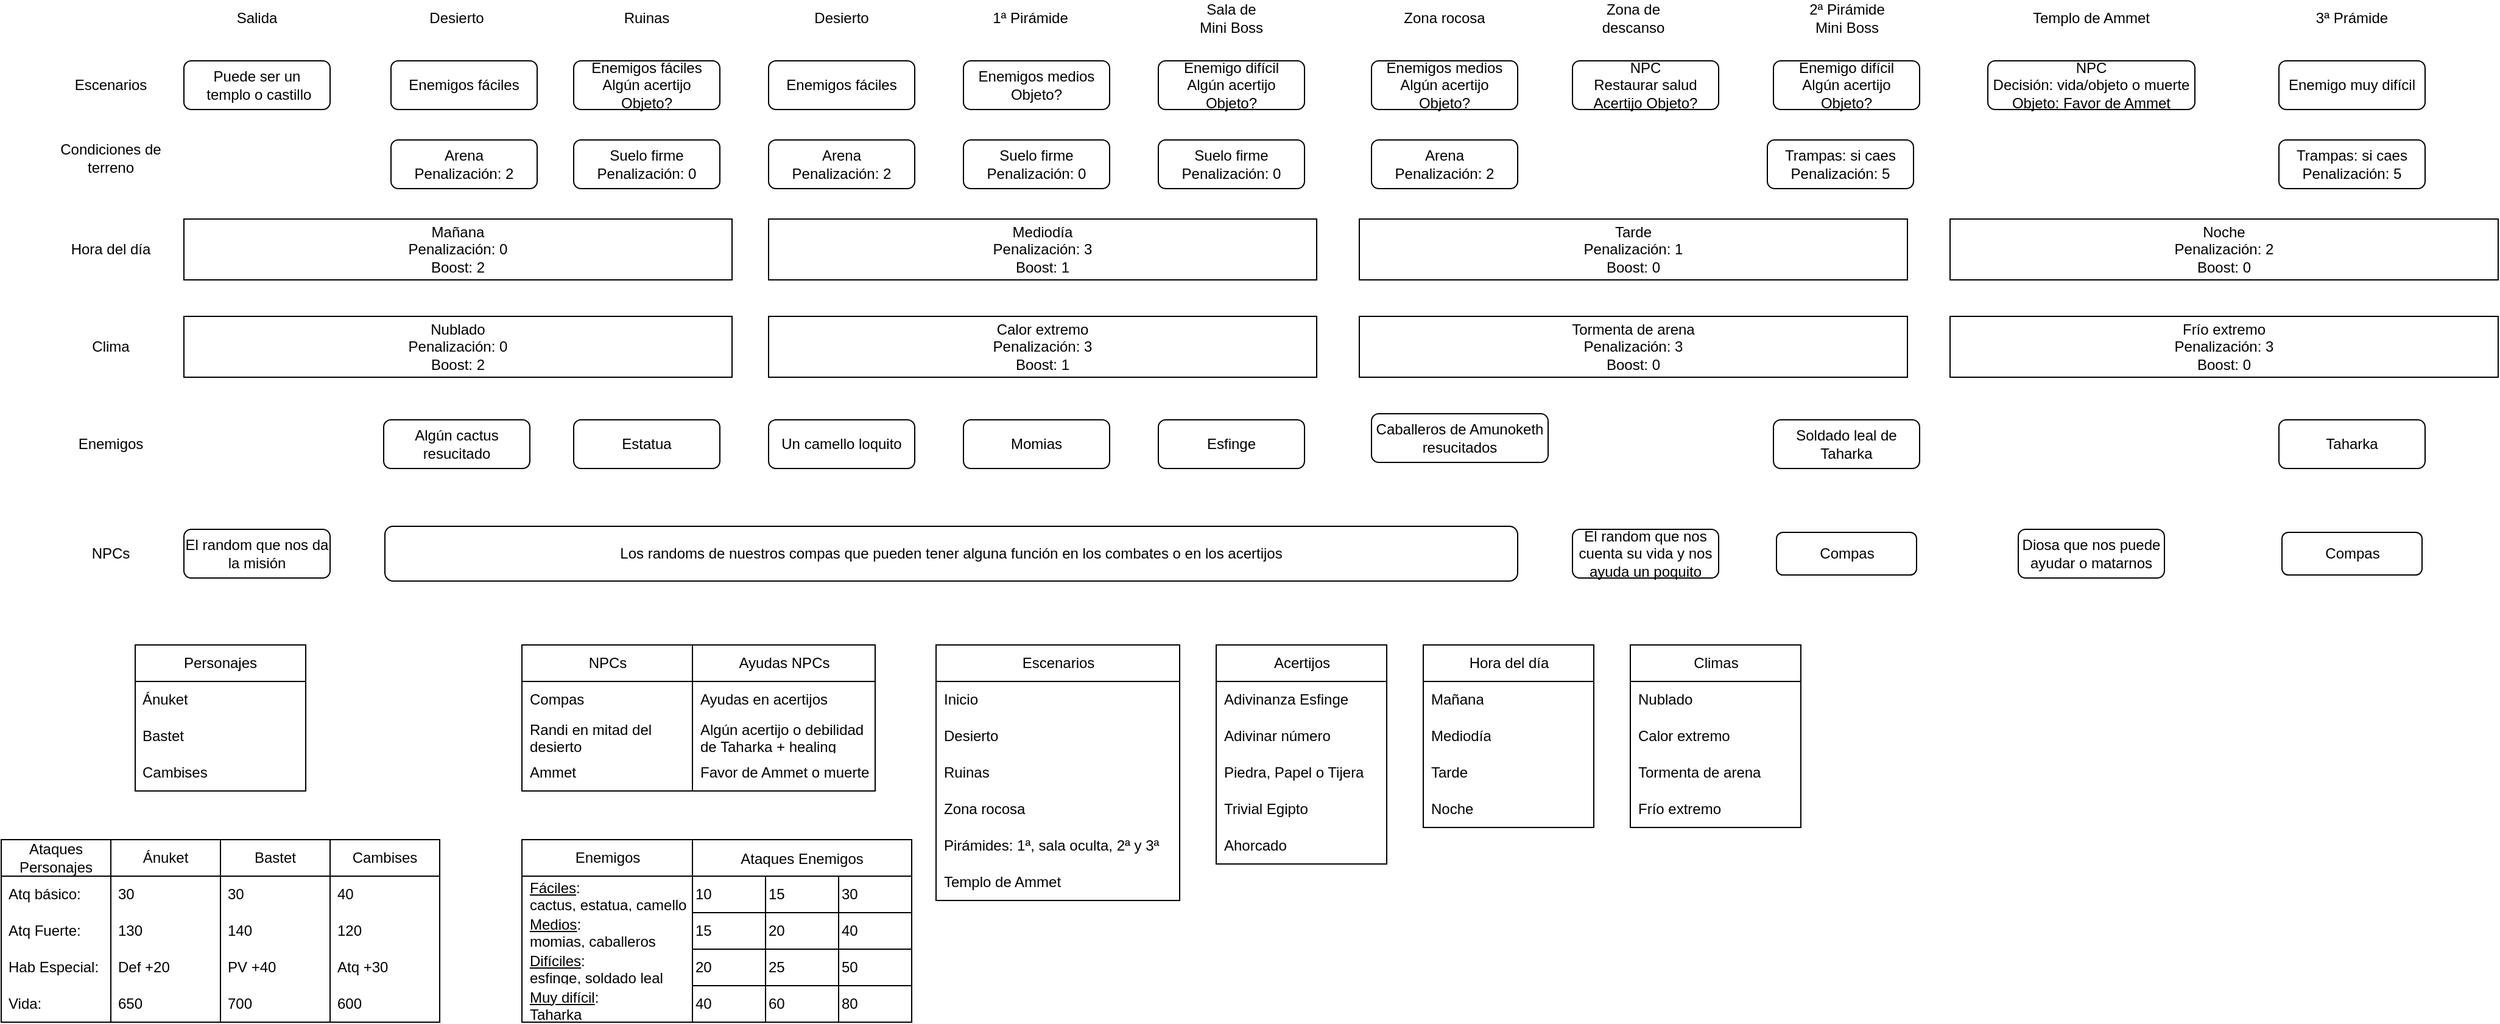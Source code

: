 <mxfile version="27.0.8">
  <diagram id="C5RBs43oDa-KdzZeNtuy" name="Page-1">
    <mxGraphModel dx="707" dy="343" grid="1" gridSize="10" guides="1" tooltips="1" connect="1" arrows="1" fold="1" page="1" pageScale="1" pageWidth="827" pageHeight="1169" math="0" shadow="0">
      <root>
        <mxCell id="WIyWlLk6GJQsqaUBKTNV-0" />
        <mxCell id="WIyWlLk6GJQsqaUBKTNV-1" parent="WIyWlLk6GJQsqaUBKTNV-0" />
        <mxCell id="WIyWlLk6GJQsqaUBKTNV-3" value="&lt;div&gt;Puede ser un&lt;/div&gt;&lt;div&gt;&amp;nbsp;templo o castillo&lt;/div&gt;" style="rounded=1;whiteSpace=wrap;html=1;fontSize=12;glass=0;strokeWidth=1;shadow=0;" parent="WIyWlLk6GJQsqaUBKTNV-1" vertex="1">
          <mxGeometry x="160" y="80" width="120" height="40" as="geometry" />
        </mxCell>
        <mxCell id="TJeCGiqaYu-9PnYZLEjY-0" value="Escenarios" style="text;html=1;align=center;verticalAlign=middle;whiteSpace=wrap;rounded=0;" parent="WIyWlLk6GJQsqaUBKTNV-1" vertex="1">
          <mxGeometry x="70" y="85" width="60" height="30" as="geometry" />
        </mxCell>
        <mxCell id="TJeCGiqaYu-9PnYZLEjY-1" value="Enemigos fáciles" style="rounded=1;whiteSpace=wrap;html=1;" parent="WIyWlLk6GJQsqaUBKTNV-1" vertex="1">
          <mxGeometry x="330" y="80" width="120" height="40" as="geometry" />
        </mxCell>
        <mxCell id="TJeCGiqaYu-9PnYZLEjY-2" value="Salida" style="text;html=1;align=center;verticalAlign=middle;whiteSpace=wrap;rounded=0;" parent="WIyWlLk6GJQsqaUBKTNV-1" vertex="1">
          <mxGeometry x="190" y="30" width="60" height="30" as="geometry" />
        </mxCell>
        <mxCell id="TJeCGiqaYu-9PnYZLEjY-3" value="Desierto" style="text;html=1;align=center;verticalAlign=middle;whiteSpace=wrap;rounded=0;" parent="WIyWlLk6GJQsqaUBKTNV-1" vertex="1">
          <mxGeometry x="354" y="30" width="60" height="30" as="geometry" />
        </mxCell>
        <mxCell id="TJeCGiqaYu-9PnYZLEjY-4" value="Ruinas" style="text;html=1;align=center;verticalAlign=middle;whiteSpace=wrap;rounded=0;" parent="WIyWlLk6GJQsqaUBKTNV-1" vertex="1">
          <mxGeometry x="510" y="30" width="60" height="30" as="geometry" />
        </mxCell>
        <mxCell id="TJeCGiqaYu-9PnYZLEjY-5" value="Enemigos fáciles&lt;div&gt;Algún acertijo&lt;/div&gt;&lt;div&gt;Objeto?&lt;/div&gt;" style="rounded=1;whiteSpace=wrap;html=1;" parent="WIyWlLk6GJQsqaUBKTNV-1" vertex="1">
          <mxGeometry x="480" y="80" width="120" height="40" as="geometry" />
        </mxCell>
        <mxCell id="TJeCGiqaYu-9PnYZLEjY-7" value="Enemigos fáciles" style="rounded=1;whiteSpace=wrap;html=1;" parent="WIyWlLk6GJQsqaUBKTNV-1" vertex="1">
          <mxGeometry x="640" y="80" width="120" height="40" as="geometry" />
        </mxCell>
        <mxCell id="TJeCGiqaYu-9PnYZLEjY-8" value="Desierto" style="text;html=1;align=center;verticalAlign=middle;whiteSpace=wrap;rounded=0;" parent="WIyWlLk6GJQsqaUBKTNV-1" vertex="1">
          <mxGeometry x="670" y="30" width="60" height="30" as="geometry" />
        </mxCell>
        <mxCell id="TJeCGiqaYu-9PnYZLEjY-9" value="Enemigos medios&lt;div&gt;&lt;span style=&quot;background-color: transparent; color: light-dark(rgb(0, 0, 0), rgb(255, 255, 255));&quot;&gt;Objeto?&lt;/span&gt;&lt;/div&gt;" style="rounded=1;whiteSpace=wrap;html=1;" parent="WIyWlLk6GJQsqaUBKTNV-1" vertex="1">
          <mxGeometry x="800" y="80" width="120" height="40" as="geometry" />
        </mxCell>
        <mxCell id="TJeCGiqaYu-9PnYZLEjY-10" value="Hora del día" style="text;html=1;align=center;verticalAlign=middle;whiteSpace=wrap;rounded=0;" parent="WIyWlLk6GJQsqaUBKTNV-1" vertex="1">
          <mxGeometry x="65" y="220" width="70" height="30" as="geometry" />
        </mxCell>
        <mxCell id="TJeCGiqaYu-9PnYZLEjY-11" value="Mañana&lt;div&gt;Penalización: 0&lt;/div&gt;&lt;div&gt;Boost: 2&lt;/div&gt;" style="rounded=0;whiteSpace=wrap;html=1;" parent="WIyWlLk6GJQsqaUBKTNV-1" vertex="1">
          <mxGeometry x="160" y="210" width="450" height="50" as="geometry" />
        </mxCell>
        <mxCell id="TJeCGiqaYu-9PnYZLEjY-12" value="Mediodía&lt;div&gt;Penalización: 3&lt;/div&gt;&lt;div&gt;Boost: 1&lt;/div&gt;" style="rounded=0;whiteSpace=wrap;html=1;" parent="WIyWlLk6GJQsqaUBKTNV-1" vertex="1">
          <mxGeometry x="640" y="210" width="450" height="50" as="geometry" />
        </mxCell>
        <mxCell id="TJeCGiqaYu-9PnYZLEjY-13" value="&lt;div&gt;Noche&lt;/div&gt;&lt;div&gt;Penalización: 2&lt;/div&gt;&lt;div&gt;&lt;span style=&quot;background-color: transparent; color: light-dark(rgb(0, 0, 0), rgb(255, 255, 255));&quot;&gt;Boost: 0&lt;/span&gt;&lt;/div&gt;" style="rounded=0;whiteSpace=wrap;html=1;" parent="WIyWlLk6GJQsqaUBKTNV-1" vertex="1">
          <mxGeometry x="1610" y="210" width="450" height="50" as="geometry" />
        </mxCell>
        <mxCell id="TJeCGiqaYu-9PnYZLEjY-14" value="Clima" style="text;html=1;align=center;verticalAlign=middle;whiteSpace=wrap;rounded=0;" parent="WIyWlLk6GJQsqaUBKTNV-1" vertex="1">
          <mxGeometry x="65" y="300" width="70" height="30" as="geometry" />
        </mxCell>
        <mxCell id="TJeCGiqaYu-9PnYZLEjY-15" value="Nublado&lt;div&gt;Penalización: 0&lt;/div&gt;&lt;div&gt;Boost: 2&lt;/div&gt;" style="rounded=0;whiteSpace=wrap;html=1;" parent="WIyWlLk6GJQsqaUBKTNV-1" vertex="1">
          <mxGeometry x="160" y="290" width="450" height="50" as="geometry" />
        </mxCell>
        <mxCell id="TJeCGiqaYu-9PnYZLEjY-16" value="&lt;div&gt;Calor extremo&lt;/div&gt;&lt;div&gt;Penalización: 3&lt;/div&gt;&lt;div&gt;Boost: 1&lt;/div&gt;" style="rounded=0;whiteSpace=wrap;html=1;" parent="WIyWlLk6GJQsqaUBKTNV-1" vertex="1">
          <mxGeometry x="640" y="290" width="450" height="50" as="geometry" />
        </mxCell>
        <mxCell id="TJeCGiqaYu-9PnYZLEjY-17" value="Tormenta de arena&lt;br&gt;&lt;div&gt;Penalización: 3&lt;/div&gt;&lt;div&gt;Boost: 0&lt;/div&gt;" style="rounded=0;whiteSpace=wrap;html=1;" parent="WIyWlLk6GJQsqaUBKTNV-1" vertex="1">
          <mxGeometry x="1125" y="290" width="450" height="50" as="geometry" />
        </mxCell>
        <mxCell id="TJeCGiqaYu-9PnYZLEjY-18" value="Condiciones de terreno" style="text;html=1;align=center;verticalAlign=middle;whiteSpace=wrap;rounded=0;" parent="WIyWlLk6GJQsqaUBKTNV-1" vertex="1">
          <mxGeometry x="45" y="145" width="110" height="30" as="geometry" />
        </mxCell>
        <mxCell id="TJeCGiqaYu-9PnYZLEjY-20" value="Arena&lt;div&gt;Penalización: 2&lt;/div&gt;" style="rounded=1;whiteSpace=wrap;html=1;" parent="WIyWlLk6GJQsqaUBKTNV-1" vertex="1">
          <mxGeometry x="330" y="145" width="120" height="40" as="geometry" />
        </mxCell>
        <mxCell id="TJeCGiqaYu-9PnYZLEjY-23" value="Arena&lt;div&gt;Penalización: 2&lt;/div&gt;" style="rounded=1;whiteSpace=wrap;html=1;" parent="WIyWlLk6GJQsqaUBKTNV-1" vertex="1">
          <mxGeometry x="640" y="145" width="120" height="40" as="geometry" />
        </mxCell>
        <mxCell id="TJeCGiqaYu-9PnYZLEjY-24" value="1ª Pirámide" style="text;html=1;align=center;verticalAlign=middle;whiteSpace=wrap;rounded=0;" parent="WIyWlLk6GJQsqaUBKTNV-1" vertex="1">
          <mxGeometry x="820" y="30" width="70" height="30" as="geometry" />
        </mxCell>
        <mxCell id="TJeCGiqaYu-9PnYZLEjY-25" value="Suelo firme&lt;div&gt;Penalización: 0&lt;/div&gt;" style="rounded=1;whiteSpace=wrap;html=1;" parent="WIyWlLk6GJQsqaUBKTNV-1" vertex="1">
          <mxGeometry x="800" y="145" width="120" height="40" as="geometry" />
        </mxCell>
        <mxCell id="TJeCGiqaYu-9PnYZLEjY-27" value="Enemigo difícil&lt;div&gt;Algún acertijo&lt;/div&gt;&lt;div&gt;Objeto?&lt;/div&gt;" style="rounded=1;whiteSpace=wrap;html=1;" parent="WIyWlLk6GJQsqaUBKTNV-1" vertex="1">
          <mxGeometry x="960" y="80" width="120" height="40" as="geometry" />
        </mxCell>
        <mxCell id="TJeCGiqaYu-9PnYZLEjY-28" value="Enemigos medios&lt;div&gt;Algún acertijo&lt;/div&gt;&lt;div&gt;Objeto?&lt;/div&gt;" style="rounded=1;whiteSpace=wrap;html=1;" parent="WIyWlLk6GJQsqaUBKTNV-1" vertex="1">
          <mxGeometry x="1135" y="80" width="120" height="40" as="geometry" />
        </mxCell>
        <mxCell id="TJeCGiqaYu-9PnYZLEjY-29" value="&lt;div&gt;NPC&lt;/div&gt;&lt;div&gt;Restaurar salud&lt;/div&gt;&lt;div&gt;Acertijo&amp;nbsp;&lt;span style=&quot;background-color: transparent; color: light-dark(rgb(0, 0, 0), rgb(255, 255, 255));&quot;&gt;Objeto?&lt;/span&gt;&lt;/div&gt;" style="rounded=1;whiteSpace=wrap;html=1;" parent="WIyWlLk6GJQsqaUBKTNV-1" vertex="1">
          <mxGeometry x="1300" y="80" width="120" height="40" as="geometry" />
        </mxCell>
        <mxCell id="TJeCGiqaYu-9PnYZLEjY-30" value="Enemigo difícil&lt;div&gt;Algún acertijo&lt;/div&gt;&lt;div&gt;Objeto?&lt;/div&gt;" style="rounded=1;whiteSpace=wrap;html=1;" parent="WIyWlLk6GJQsqaUBKTNV-1" vertex="1">
          <mxGeometry x="1465" y="80" width="120" height="40" as="geometry" />
        </mxCell>
        <mxCell id="TJeCGiqaYu-9PnYZLEjY-31" value="Zona rocosa" style="text;html=1;align=center;verticalAlign=middle;whiteSpace=wrap;rounded=0;" parent="WIyWlLk6GJQsqaUBKTNV-1" vertex="1">
          <mxGeometry x="1155" y="30" width="80" height="30" as="geometry" />
        </mxCell>
        <mxCell id="TJeCGiqaYu-9PnYZLEjY-33" value="Suelo firme&lt;div&gt;Penalización: 0&lt;/div&gt;" style="rounded=1;whiteSpace=wrap;html=1;" parent="WIyWlLk6GJQsqaUBKTNV-1" vertex="1">
          <mxGeometry x="960" y="145" width="120" height="40" as="geometry" />
        </mxCell>
        <mxCell id="TJeCGiqaYu-9PnYZLEjY-34" value="Sala de Mini Boss" style="text;html=1;align=center;verticalAlign=middle;whiteSpace=wrap;rounded=0;" parent="WIyWlLk6GJQsqaUBKTNV-1" vertex="1">
          <mxGeometry x="990" y="30" width="60" height="30" as="geometry" />
        </mxCell>
        <mxCell id="TJeCGiqaYu-9PnYZLEjY-36" value="Zona de descanso" style="text;html=1;align=center;verticalAlign=middle;whiteSpace=wrap;rounded=0;" parent="WIyWlLk6GJQsqaUBKTNV-1" vertex="1">
          <mxGeometry x="1320" y="30" width="60" height="30" as="geometry" />
        </mxCell>
        <mxCell id="TJeCGiqaYu-9PnYZLEjY-37" value="2ª Pirámide&lt;div&gt;Mini Boss&lt;/div&gt;" style="text;html=1;align=center;verticalAlign=middle;whiteSpace=wrap;rounded=0;" parent="WIyWlLk6GJQsqaUBKTNV-1" vertex="1">
          <mxGeometry x="1487.5" y="30" width="75" height="30" as="geometry" />
        </mxCell>
        <mxCell id="TJeCGiqaYu-9PnYZLEjY-38" value="Trampas: si caes&lt;br&gt;&lt;div&gt;Penalización: 5&lt;/div&gt;" style="rounded=1;whiteSpace=wrap;html=1;" parent="WIyWlLk6GJQsqaUBKTNV-1" vertex="1">
          <mxGeometry x="1460" y="145" width="120" height="40" as="geometry" />
        </mxCell>
        <mxCell id="TJeCGiqaYu-9PnYZLEjY-40" value="NPC&lt;div&gt;Decisión: vida/objeto o muerte&lt;br&gt;&lt;div&gt;Objeto: Favor de Ammet&lt;/div&gt;&lt;/div&gt;" style="rounded=1;whiteSpace=wrap;html=1;" parent="WIyWlLk6GJQsqaUBKTNV-1" vertex="1">
          <mxGeometry x="1641" y="80" width="170" height="40" as="geometry" />
        </mxCell>
        <mxCell id="TJeCGiqaYu-9PnYZLEjY-41" value="Templo de Ammet" style="text;html=1;align=center;verticalAlign=middle;whiteSpace=wrap;rounded=0;" parent="WIyWlLk6GJQsqaUBKTNV-1" vertex="1">
          <mxGeometry x="1671" y="30" width="110" height="30" as="geometry" />
        </mxCell>
        <mxCell id="TJeCGiqaYu-9PnYZLEjY-44" value="Enemigo muy difícil" style="rounded=1;whiteSpace=wrap;html=1;" parent="WIyWlLk6GJQsqaUBKTNV-1" vertex="1">
          <mxGeometry x="1880" y="80" width="120" height="40" as="geometry" />
        </mxCell>
        <mxCell id="TJeCGiqaYu-9PnYZLEjY-45" value="3ª Prámide" style="text;html=1;align=center;verticalAlign=middle;whiteSpace=wrap;rounded=0;" parent="WIyWlLk6GJQsqaUBKTNV-1" vertex="1">
          <mxGeometry x="1895" y="30" width="90" height="30" as="geometry" />
        </mxCell>
        <mxCell id="TJeCGiqaYu-9PnYZLEjY-46" value="Trampas: si caes&lt;br&gt;&lt;div&gt;Penalización: 5&lt;/div&gt;" style="rounded=1;whiteSpace=wrap;html=1;" parent="WIyWlLk6GJQsqaUBKTNV-1" vertex="1">
          <mxGeometry x="1880" y="145" width="120" height="40" as="geometry" />
        </mxCell>
        <mxCell id="TJeCGiqaYu-9PnYZLEjY-47" value="&lt;div&gt;Tarde&lt;/div&gt;&lt;div&gt;Penalización: 1&lt;/div&gt;&lt;div&gt;&lt;span style=&quot;background-color: transparent; color: light-dark(rgb(0, 0, 0), rgb(255, 255, 255));&quot;&gt;Boost: 0&lt;/span&gt;&lt;/div&gt;" style="rounded=0;whiteSpace=wrap;html=1;" parent="WIyWlLk6GJQsqaUBKTNV-1" vertex="1">
          <mxGeometry x="1125" y="210" width="450" height="50" as="geometry" />
        </mxCell>
        <mxCell id="TJeCGiqaYu-9PnYZLEjY-48" value="&lt;div&gt;Frío extremo&lt;/div&gt;&lt;div&gt;Penalización: 3&lt;/div&gt;&lt;div&gt;Boost: 0&lt;/div&gt;" style="rounded=0;whiteSpace=wrap;html=1;" parent="WIyWlLk6GJQsqaUBKTNV-1" vertex="1">
          <mxGeometry x="1610" y="290" width="450" height="50" as="geometry" />
        </mxCell>
        <mxCell id="TJeCGiqaYu-9PnYZLEjY-50" value="Enemigos" style="text;html=1;align=center;verticalAlign=middle;whiteSpace=wrap;rounded=0;" parent="WIyWlLk6GJQsqaUBKTNV-1" vertex="1">
          <mxGeometry x="70" y="380" width="60" height="30" as="geometry" />
        </mxCell>
        <mxCell id="TJeCGiqaYu-9PnYZLEjY-56" value="Algún cactus resucitado" style="rounded=1;whiteSpace=wrap;html=1;" parent="WIyWlLk6GJQsqaUBKTNV-1" vertex="1">
          <mxGeometry x="324" y="375" width="120" height="40" as="geometry" />
        </mxCell>
        <mxCell id="TJeCGiqaYu-9PnYZLEjY-57" value="Estatua" style="rounded=1;whiteSpace=wrap;html=1;" parent="WIyWlLk6GJQsqaUBKTNV-1" vertex="1">
          <mxGeometry x="480" y="375" width="120" height="40" as="geometry" />
        </mxCell>
        <mxCell id="TJeCGiqaYu-9PnYZLEjY-58" value="Un camello loquito" style="rounded=1;whiteSpace=wrap;html=1;" parent="WIyWlLk6GJQsqaUBKTNV-1" vertex="1">
          <mxGeometry x="640" y="375" width="120" height="40" as="geometry" />
        </mxCell>
        <mxCell id="TJeCGiqaYu-9PnYZLEjY-59" value="Momias" style="rounded=1;whiteSpace=wrap;html=1;" parent="WIyWlLk6GJQsqaUBKTNV-1" vertex="1">
          <mxGeometry x="800" y="375" width="120" height="40" as="geometry" />
        </mxCell>
        <mxCell id="TJeCGiqaYu-9PnYZLEjY-60" value="Esfinge" style="rounded=1;whiteSpace=wrap;html=1;" parent="WIyWlLk6GJQsqaUBKTNV-1" vertex="1">
          <mxGeometry x="960" y="375" width="120" height="40" as="geometry" />
        </mxCell>
        <mxCell id="TJeCGiqaYu-9PnYZLEjY-61" value="Caballeros de Amunoketh resucitados" style="rounded=1;whiteSpace=wrap;html=1;" parent="WIyWlLk6GJQsqaUBKTNV-1" vertex="1">
          <mxGeometry x="1135" y="370" width="145" height="40" as="geometry" />
        </mxCell>
        <mxCell id="TJeCGiqaYu-9PnYZLEjY-63" value="Soldado leal de Taharka" style="rounded=1;whiteSpace=wrap;html=1;" parent="WIyWlLk6GJQsqaUBKTNV-1" vertex="1">
          <mxGeometry x="1465" y="375" width="120" height="40" as="geometry" />
        </mxCell>
        <mxCell id="TJeCGiqaYu-9PnYZLEjY-64" value="Taharka" style="rounded=1;whiteSpace=wrap;html=1;" parent="WIyWlLk6GJQsqaUBKTNV-1" vertex="1">
          <mxGeometry x="1880" y="375" width="120" height="40" as="geometry" />
        </mxCell>
        <mxCell id="TJeCGiqaYu-9PnYZLEjY-65" value="NPCs" style="text;html=1;align=center;verticalAlign=middle;whiteSpace=wrap;rounded=0;" parent="WIyWlLk6GJQsqaUBKTNV-1" vertex="1">
          <mxGeometry x="70" y="470" width="60" height="30" as="geometry" />
        </mxCell>
        <mxCell id="TJeCGiqaYu-9PnYZLEjY-66" value="El random que nos da la misión" style="rounded=1;whiteSpace=wrap;html=1;" parent="WIyWlLk6GJQsqaUBKTNV-1" vertex="1">
          <mxGeometry x="160" y="465" width="120" height="40" as="geometry" />
        </mxCell>
        <mxCell id="TJeCGiqaYu-9PnYZLEjY-67" value="El random que nos cuenta su vida y nos ayuda un poquito" style="rounded=1;whiteSpace=wrap;html=1;" parent="WIyWlLk6GJQsqaUBKTNV-1" vertex="1">
          <mxGeometry x="1300" y="465" width="120" height="40" as="geometry" />
        </mxCell>
        <mxCell id="TJeCGiqaYu-9PnYZLEjY-69" value="Diosa que nos puede ayudar o matarnos" style="rounded=1;whiteSpace=wrap;html=1;" parent="WIyWlLk6GJQsqaUBKTNV-1" vertex="1">
          <mxGeometry x="1666" y="465" width="120" height="40" as="geometry" />
        </mxCell>
        <mxCell id="TJeCGiqaYu-9PnYZLEjY-70" value="Los randoms de nuestros compas que pueden tener alguna función en los combates o en los acertijos" style="rounded=1;whiteSpace=wrap;html=1;" parent="WIyWlLk6GJQsqaUBKTNV-1" vertex="1">
          <mxGeometry x="325" y="462.5" width="930" height="45" as="geometry" />
        </mxCell>
        <mxCell id="TJeCGiqaYu-9PnYZLEjY-71" value="Compas" style="rounded=1;whiteSpace=wrap;html=1;" parent="WIyWlLk6GJQsqaUBKTNV-1" vertex="1">
          <mxGeometry x="1467.5" y="467.5" width="115" height="35" as="geometry" />
        </mxCell>
        <mxCell id="TJeCGiqaYu-9PnYZLEjY-72" value="Compas" style="rounded=1;whiteSpace=wrap;html=1;" parent="WIyWlLk6GJQsqaUBKTNV-1" vertex="1">
          <mxGeometry x="1882.5" y="467.5" width="115" height="35" as="geometry" />
        </mxCell>
        <mxCell id="TJeCGiqaYu-9PnYZLEjY-73" value="Personajes" style="swimlane;fontStyle=0;childLayout=stackLayout;horizontal=1;startSize=30;horizontalStack=0;resizeParent=1;resizeParentMax=0;resizeLast=0;collapsible=1;marginBottom=0;whiteSpace=wrap;html=1;" parent="WIyWlLk6GJQsqaUBKTNV-1" vertex="1">
          <mxGeometry x="120" y="560" width="140" height="120" as="geometry" />
        </mxCell>
        <mxCell id="TJeCGiqaYu-9PnYZLEjY-74" value="Ánuket" style="text;strokeColor=none;fillColor=none;align=left;verticalAlign=middle;spacingLeft=4;spacingRight=4;overflow=hidden;points=[[0,0.5],[1,0.5]];portConstraint=eastwest;rotatable=0;whiteSpace=wrap;html=1;" parent="TJeCGiqaYu-9PnYZLEjY-73" vertex="1">
          <mxGeometry y="30" width="140" height="30" as="geometry" />
        </mxCell>
        <mxCell id="TJeCGiqaYu-9PnYZLEjY-75" value="Bastet" style="text;strokeColor=none;fillColor=none;align=left;verticalAlign=middle;spacingLeft=4;spacingRight=4;overflow=hidden;points=[[0,0.5],[1,0.5]];portConstraint=eastwest;rotatable=0;whiteSpace=wrap;html=1;" parent="TJeCGiqaYu-9PnYZLEjY-73" vertex="1">
          <mxGeometry y="60" width="140" height="30" as="geometry" />
        </mxCell>
        <mxCell id="TJeCGiqaYu-9PnYZLEjY-76" value="Cambises" style="text;strokeColor=none;fillColor=none;align=left;verticalAlign=middle;spacingLeft=4;spacingRight=4;overflow=hidden;points=[[0,0.5],[1,0.5]];portConstraint=eastwest;rotatable=0;whiteSpace=wrap;html=1;" parent="TJeCGiqaYu-9PnYZLEjY-73" vertex="1">
          <mxGeometry y="90" width="140" height="30" as="geometry" />
        </mxCell>
        <mxCell id="TJeCGiqaYu-9PnYZLEjY-81" value="Escenarios" style="swimlane;fontStyle=0;childLayout=stackLayout;horizontal=1;startSize=30;horizontalStack=0;resizeParent=1;resizeParentMax=0;resizeLast=0;collapsible=1;marginBottom=0;whiteSpace=wrap;html=1;" parent="WIyWlLk6GJQsqaUBKTNV-1" vertex="1">
          <mxGeometry x="777.5" y="560" width="200" height="210" as="geometry" />
        </mxCell>
        <mxCell id="TJeCGiqaYu-9PnYZLEjY-82" value="Inicio" style="text;strokeColor=none;fillColor=none;align=left;verticalAlign=middle;spacingLeft=4;spacingRight=4;overflow=hidden;points=[[0,0.5],[1,0.5]];portConstraint=eastwest;rotatable=0;whiteSpace=wrap;html=1;" parent="TJeCGiqaYu-9PnYZLEjY-81" vertex="1">
          <mxGeometry y="30" width="200" height="30" as="geometry" />
        </mxCell>
        <mxCell id="TJeCGiqaYu-9PnYZLEjY-83" value="Desierto" style="text;strokeColor=none;fillColor=none;align=left;verticalAlign=middle;spacingLeft=4;spacingRight=4;overflow=hidden;points=[[0,0.5],[1,0.5]];portConstraint=eastwest;rotatable=0;whiteSpace=wrap;html=1;" parent="TJeCGiqaYu-9PnYZLEjY-81" vertex="1">
          <mxGeometry y="60" width="200" height="30" as="geometry" />
        </mxCell>
        <mxCell id="TJeCGiqaYu-9PnYZLEjY-84" value="Ruinas" style="text;strokeColor=none;fillColor=none;align=left;verticalAlign=middle;spacingLeft=4;spacingRight=4;overflow=hidden;points=[[0,0.5],[1,0.5]];portConstraint=eastwest;rotatable=0;whiteSpace=wrap;html=1;" parent="TJeCGiqaYu-9PnYZLEjY-81" vertex="1">
          <mxGeometry y="90" width="200" height="30" as="geometry" />
        </mxCell>
        <mxCell id="TJeCGiqaYu-9PnYZLEjY-115" value="Zona rocosa" style="text;strokeColor=none;fillColor=none;align=left;verticalAlign=middle;spacingLeft=4;spacingRight=4;overflow=hidden;points=[[0,0.5],[1,0.5]];portConstraint=eastwest;rotatable=0;whiteSpace=wrap;html=1;" parent="TJeCGiqaYu-9PnYZLEjY-81" vertex="1">
          <mxGeometry y="120" width="200" height="30" as="geometry" />
        </mxCell>
        <mxCell id="TJeCGiqaYu-9PnYZLEjY-116" value="Pirámides: 1ª, sala oculta, 2ª y 3ª" style="text;strokeColor=none;fillColor=none;align=left;verticalAlign=middle;spacingLeft=4;spacingRight=4;overflow=hidden;points=[[0,0.5],[1,0.5]];portConstraint=eastwest;rotatable=0;whiteSpace=wrap;html=1;" parent="TJeCGiqaYu-9PnYZLEjY-81" vertex="1">
          <mxGeometry y="150" width="200" height="30" as="geometry" />
        </mxCell>
        <mxCell id="TJeCGiqaYu-9PnYZLEjY-117" value="Templo de Ammet" style="text;strokeColor=none;fillColor=none;align=left;verticalAlign=middle;spacingLeft=4;spacingRight=4;overflow=hidden;points=[[0,0.5],[1,0.5]];portConstraint=eastwest;rotatable=0;whiteSpace=wrap;html=1;" parent="TJeCGiqaYu-9PnYZLEjY-81" vertex="1">
          <mxGeometry y="180" width="200" height="30" as="geometry" />
        </mxCell>
        <mxCell id="TJeCGiqaYu-9PnYZLEjY-85" value="Acertijos" style="swimlane;fontStyle=0;childLayout=stackLayout;horizontal=1;startSize=30;horizontalStack=0;resizeParent=1;resizeParentMax=0;resizeLast=0;collapsible=1;marginBottom=0;whiteSpace=wrap;html=1;" parent="WIyWlLk6GJQsqaUBKTNV-1" vertex="1">
          <mxGeometry x="1007.5" y="560" width="140" height="180" as="geometry" />
        </mxCell>
        <mxCell id="TJeCGiqaYu-9PnYZLEjY-86" value="Adivinanza Esfinge" style="text;strokeColor=none;fillColor=none;align=left;verticalAlign=middle;spacingLeft=4;spacingRight=4;overflow=hidden;points=[[0,0.5],[1,0.5]];portConstraint=eastwest;rotatable=0;whiteSpace=wrap;html=1;" parent="TJeCGiqaYu-9PnYZLEjY-85" vertex="1">
          <mxGeometry y="30" width="140" height="30" as="geometry" />
        </mxCell>
        <mxCell id="TJeCGiqaYu-9PnYZLEjY-87" value="Adivinar número" style="text;strokeColor=none;fillColor=none;align=left;verticalAlign=middle;spacingLeft=4;spacingRight=4;overflow=hidden;points=[[0,0.5],[1,0.5]];portConstraint=eastwest;rotatable=0;whiteSpace=wrap;html=1;" parent="TJeCGiqaYu-9PnYZLEjY-85" vertex="1">
          <mxGeometry y="60" width="140" height="30" as="geometry" />
        </mxCell>
        <mxCell id="TJeCGiqaYu-9PnYZLEjY-88" value="Piedra, Papel o Tijera" style="text;strokeColor=none;fillColor=none;align=left;verticalAlign=middle;spacingLeft=4;spacingRight=4;overflow=hidden;points=[[0,0.5],[1,0.5]];portConstraint=eastwest;rotatable=0;whiteSpace=wrap;html=1;" parent="TJeCGiqaYu-9PnYZLEjY-85" vertex="1">
          <mxGeometry y="90" width="140" height="30" as="geometry" />
        </mxCell>
        <mxCell id="YYyyegNRn9g7yV0m21t3-3" value="Trivial Egipto" style="text;strokeColor=none;fillColor=none;align=left;verticalAlign=middle;spacingLeft=4;spacingRight=4;overflow=hidden;points=[[0,0.5],[1,0.5]];portConstraint=eastwest;rotatable=0;whiteSpace=wrap;html=1;" parent="TJeCGiqaYu-9PnYZLEjY-85" vertex="1">
          <mxGeometry y="120" width="140" height="30" as="geometry" />
        </mxCell>
        <mxCell id="YYyyegNRn9g7yV0m21t3-2" value="Ahorcado" style="text;strokeColor=none;fillColor=none;align=left;verticalAlign=middle;spacingLeft=4;spacingRight=4;overflow=hidden;points=[[0,0.5],[1,0.5]];portConstraint=eastwest;rotatable=0;whiteSpace=wrap;html=1;" parent="TJeCGiqaYu-9PnYZLEjY-85" vertex="1">
          <mxGeometry y="150" width="140" height="30" as="geometry" />
        </mxCell>
        <mxCell id="TJeCGiqaYu-9PnYZLEjY-89" value="Hora del día" style="swimlane;fontStyle=0;childLayout=stackLayout;horizontal=1;startSize=30;horizontalStack=0;resizeParent=1;resizeParentMax=0;resizeLast=0;collapsible=1;marginBottom=0;whiteSpace=wrap;html=1;" parent="WIyWlLk6GJQsqaUBKTNV-1" vertex="1">
          <mxGeometry x="1177.5" y="560" width="140" height="150" as="geometry" />
        </mxCell>
        <mxCell id="TJeCGiqaYu-9PnYZLEjY-90" value="Mañana" style="text;strokeColor=none;fillColor=none;align=left;verticalAlign=middle;spacingLeft=4;spacingRight=4;overflow=hidden;points=[[0,0.5],[1,0.5]];portConstraint=eastwest;rotatable=0;whiteSpace=wrap;html=1;" parent="TJeCGiqaYu-9PnYZLEjY-89" vertex="1">
          <mxGeometry y="30" width="140" height="30" as="geometry" />
        </mxCell>
        <mxCell id="TJeCGiqaYu-9PnYZLEjY-91" value="Mediodía" style="text;strokeColor=none;fillColor=none;align=left;verticalAlign=middle;spacingLeft=4;spacingRight=4;overflow=hidden;points=[[0,0.5],[1,0.5]];portConstraint=eastwest;rotatable=0;whiteSpace=wrap;html=1;" parent="TJeCGiqaYu-9PnYZLEjY-89" vertex="1">
          <mxGeometry y="60" width="140" height="30" as="geometry" />
        </mxCell>
        <mxCell id="TJeCGiqaYu-9PnYZLEjY-92" value="Tarde" style="text;strokeColor=none;fillColor=none;align=left;verticalAlign=middle;spacingLeft=4;spacingRight=4;overflow=hidden;points=[[0,0.5],[1,0.5]];portConstraint=eastwest;rotatable=0;whiteSpace=wrap;html=1;" parent="TJeCGiqaYu-9PnYZLEjY-89" vertex="1">
          <mxGeometry y="90" width="140" height="30" as="geometry" />
        </mxCell>
        <mxCell id="YYyyegNRn9g7yV0m21t3-4" value="Noche" style="text;strokeColor=none;fillColor=none;align=left;verticalAlign=middle;spacingLeft=4;spacingRight=4;overflow=hidden;points=[[0,0.5],[1,0.5]];portConstraint=eastwest;rotatable=0;whiteSpace=wrap;html=1;" parent="TJeCGiqaYu-9PnYZLEjY-89" vertex="1">
          <mxGeometry y="120" width="140" height="30" as="geometry" />
        </mxCell>
        <mxCell id="TJeCGiqaYu-9PnYZLEjY-93" value="Climas" style="swimlane;fontStyle=0;childLayout=stackLayout;horizontal=1;startSize=30;horizontalStack=0;resizeParent=1;resizeParentMax=0;resizeLast=0;collapsible=1;marginBottom=0;whiteSpace=wrap;html=1;" parent="WIyWlLk6GJQsqaUBKTNV-1" vertex="1">
          <mxGeometry x="1347.5" y="560" width="140" height="150" as="geometry" />
        </mxCell>
        <mxCell id="TJeCGiqaYu-9PnYZLEjY-94" value="Nublado" style="text;strokeColor=none;fillColor=none;align=left;verticalAlign=middle;spacingLeft=4;spacingRight=4;overflow=hidden;points=[[0,0.5],[1,0.5]];portConstraint=eastwest;rotatable=0;whiteSpace=wrap;html=1;" parent="TJeCGiqaYu-9PnYZLEjY-93" vertex="1">
          <mxGeometry y="30" width="140" height="30" as="geometry" />
        </mxCell>
        <mxCell id="TJeCGiqaYu-9PnYZLEjY-95" value="Calor extremo" style="text;strokeColor=none;fillColor=none;align=left;verticalAlign=middle;spacingLeft=4;spacingRight=4;overflow=hidden;points=[[0,0.5],[1,0.5]];portConstraint=eastwest;rotatable=0;whiteSpace=wrap;html=1;" parent="TJeCGiqaYu-9PnYZLEjY-93" vertex="1">
          <mxGeometry y="60" width="140" height="30" as="geometry" />
        </mxCell>
        <mxCell id="TJeCGiqaYu-9PnYZLEjY-96" value="Tormenta de arena" style="text;strokeColor=none;fillColor=none;align=left;verticalAlign=middle;spacingLeft=4;spacingRight=4;overflow=hidden;points=[[0,0.5],[1,0.5]];portConstraint=eastwest;rotatable=0;whiteSpace=wrap;html=1;" parent="TJeCGiqaYu-9PnYZLEjY-93" vertex="1">
          <mxGeometry y="90" width="140" height="30" as="geometry" />
        </mxCell>
        <mxCell id="YYyyegNRn9g7yV0m21t3-5" value="Frío extremo" style="text;strokeColor=none;fillColor=none;align=left;verticalAlign=middle;spacingLeft=4;spacingRight=4;overflow=hidden;points=[[0,0.5],[1,0.5]];portConstraint=eastwest;rotatable=0;whiteSpace=wrap;html=1;" parent="TJeCGiqaYu-9PnYZLEjY-93" vertex="1">
          <mxGeometry y="120" width="140" height="30" as="geometry" />
        </mxCell>
        <mxCell id="TJeCGiqaYu-9PnYZLEjY-97" value="NPCs" style="swimlane;fontStyle=0;childLayout=stackLayout;horizontal=1;startSize=30;horizontalStack=0;resizeParent=1;resizeParentMax=0;resizeLast=0;collapsible=1;marginBottom=0;whiteSpace=wrap;html=1;" parent="WIyWlLk6GJQsqaUBKTNV-1" vertex="1">
          <mxGeometry x="437.5" y="560" width="140" height="120" as="geometry" />
        </mxCell>
        <mxCell id="TJeCGiqaYu-9PnYZLEjY-98" value="Compas" style="text;strokeColor=none;fillColor=none;align=left;verticalAlign=middle;spacingLeft=4;spacingRight=4;overflow=hidden;points=[[0,0.5],[1,0.5]];portConstraint=eastwest;rotatable=0;whiteSpace=wrap;html=1;" parent="TJeCGiqaYu-9PnYZLEjY-97" vertex="1">
          <mxGeometry y="30" width="140" height="30" as="geometry" />
        </mxCell>
        <mxCell id="TJeCGiqaYu-9PnYZLEjY-99" value="Randi en mitad del desierto" style="text;strokeColor=none;fillColor=none;align=left;verticalAlign=middle;spacingLeft=4;spacingRight=4;overflow=hidden;points=[[0,0.5],[1,0.5]];portConstraint=eastwest;rotatable=0;whiteSpace=wrap;html=1;" parent="TJeCGiqaYu-9PnYZLEjY-97" vertex="1">
          <mxGeometry y="60" width="140" height="30" as="geometry" />
        </mxCell>
        <mxCell id="TJeCGiqaYu-9PnYZLEjY-100" value="Ammet" style="text;strokeColor=none;fillColor=none;align=left;verticalAlign=middle;spacingLeft=4;spacingRight=4;overflow=hidden;points=[[0,0.5],[1,0.5]];portConstraint=eastwest;rotatable=0;whiteSpace=wrap;html=1;" parent="TJeCGiqaYu-9PnYZLEjY-97" vertex="1">
          <mxGeometry y="90" width="140" height="30" as="geometry" />
        </mxCell>
        <mxCell id="TJeCGiqaYu-9PnYZLEjY-101" value="Ataques Personajes" style="swimlane;fontStyle=0;childLayout=stackLayout;horizontal=1;startSize=30;horizontalStack=0;resizeParent=1;resizeParentMax=0;resizeLast=0;collapsible=1;marginBottom=0;whiteSpace=wrap;html=1;" parent="WIyWlLk6GJQsqaUBKTNV-1" vertex="1">
          <mxGeometry x="10" y="720" width="90" height="150" as="geometry" />
        </mxCell>
        <mxCell id="TJeCGiqaYu-9PnYZLEjY-102" value="Atq básico:" style="text;strokeColor=none;fillColor=none;align=left;verticalAlign=middle;spacingLeft=4;spacingRight=4;overflow=hidden;points=[[0,0.5],[1,0.5]];portConstraint=eastwest;rotatable=0;whiteSpace=wrap;html=1;" parent="TJeCGiqaYu-9PnYZLEjY-101" vertex="1">
          <mxGeometry y="30" width="90" height="30" as="geometry" />
        </mxCell>
        <mxCell id="TJeCGiqaYu-9PnYZLEjY-103" value="Atq Fuerte:" style="text;strokeColor=none;fillColor=none;align=left;verticalAlign=middle;spacingLeft=4;spacingRight=4;overflow=hidden;points=[[0,0.5],[1,0.5]];portConstraint=eastwest;rotatable=0;whiteSpace=wrap;html=1;" parent="TJeCGiqaYu-9PnYZLEjY-101" vertex="1">
          <mxGeometry y="60" width="90" height="30" as="geometry" />
        </mxCell>
        <mxCell id="TJeCGiqaYu-9PnYZLEjY-104" value="Hab Especial:" style="text;strokeColor=none;fillColor=none;align=left;verticalAlign=middle;spacingLeft=4;spacingRight=4;overflow=hidden;points=[[0,0.5],[1,0.5]];portConstraint=eastwest;rotatable=0;whiteSpace=wrap;html=1;" parent="TJeCGiqaYu-9PnYZLEjY-101" vertex="1">
          <mxGeometry y="90" width="90" height="30" as="geometry" />
        </mxCell>
        <mxCell id="YYyyegNRn9g7yV0m21t3-32" value="Vida:" style="text;strokeColor=none;fillColor=none;align=left;verticalAlign=middle;spacingLeft=4;spacingRight=4;overflow=hidden;points=[[0,0.5],[1,0.5]];portConstraint=eastwest;rotatable=0;whiteSpace=wrap;html=1;" parent="TJeCGiqaYu-9PnYZLEjY-101" vertex="1">
          <mxGeometry y="120" width="90" height="30" as="geometry" />
        </mxCell>
        <mxCell id="TJeCGiqaYu-9PnYZLEjY-109" value="Ayudas NPCs" style="swimlane;fontStyle=0;childLayout=stackLayout;horizontal=1;startSize=30;horizontalStack=0;resizeParent=1;resizeParentMax=0;resizeLast=0;collapsible=1;marginBottom=0;whiteSpace=wrap;html=1;" parent="WIyWlLk6GJQsqaUBKTNV-1" vertex="1">
          <mxGeometry x="577.5" y="560" width="150" height="120" as="geometry" />
        </mxCell>
        <mxCell id="TJeCGiqaYu-9PnYZLEjY-110" value="Ayudas en acertijos" style="text;strokeColor=none;fillColor=none;align=left;verticalAlign=middle;spacingLeft=4;spacingRight=4;overflow=hidden;points=[[0,0.5],[1,0.5]];portConstraint=eastwest;rotatable=0;whiteSpace=wrap;html=1;" parent="TJeCGiqaYu-9PnYZLEjY-109" vertex="1">
          <mxGeometry y="30" width="150" height="30" as="geometry" />
        </mxCell>
        <mxCell id="TJeCGiqaYu-9PnYZLEjY-111" value="Algún acertijo o debilidad de Taharka + healing" style="text;strokeColor=none;fillColor=none;align=left;verticalAlign=middle;spacingLeft=4;spacingRight=4;overflow=hidden;points=[[0,0.5],[1,0.5]];portConstraint=eastwest;rotatable=0;whiteSpace=wrap;html=1;" parent="TJeCGiqaYu-9PnYZLEjY-109" vertex="1">
          <mxGeometry y="60" width="150" height="30" as="geometry" />
        </mxCell>
        <mxCell id="TJeCGiqaYu-9PnYZLEjY-112" value="Favor de Ammet o muerte" style="text;strokeColor=none;fillColor=none;align=left;verticalAlign=middle;spacingLeft=4;spacingRight=4;overflow=hidden;points=[[0,0.5],[1,0.5]];portConstraint=eastwest;rotatable=0;whiteSpace=wrap;html=1;" parent="TJeCGiqaYu-9PnYZLEjY-109" vertex="1">
          <mxGeometry y="90" width="150" height="30" as="geometry" />
        </mxCell>
        <mxCell id="YYyyegNRn9g7yV0m21t3-7" value="Ánuket" style="swimlane;fontStyle=0;childLayout=stackLayout;horizontal=1;startSize=30;horizontalStack=0;resizeParent=1;resizeParentMax=0;resizeLast=0;collapsible=1;marginBottom=0;whiteSpace=wrap;html=1;" parent="WIyWlLk6GJQsqaUBKTNV-1" vertex="1">
          <mxGeometry x="100" y="720" width="90" height="150" as="geometry" />
        </mxCell>
        <mxCell id="YYyyegNRn9g7yV0m21t3-8" value="30" style="text;strokeColor=none;fillColor=none;align=left;verticalAlign=middle;spacingLeft=4;spacingRight=4;overflow=hidden;points=[[0,0.5],[1,0.5]];portConstraint=eastwest;rotatable=0;whiteSpace=wrap;html=1;" parent="YYyyegNRn9g7yV0m21t3-7" vertex="1">
          <mxGeometry y="30" width="90" height="30" as="geometry" />
        </mxCell>
        <mxCell id="YYyyegNRn9g7yV0m21t3-9" value="130" style="text;strokeColor=none;fillColor=none;align=left;verticalAlign=middle;spacingLeft=4;spacingRight=4;overflow=hidden;points=[[0,0.5],[1,0.5]];portConstraint=eastwest;rotatable=0;whiteSpace=wrap;html=1;" parent="YYyyegNRn9g7yV0m21t3-7" vertex="1">
          <mxGeometry y="60" width="90" height="30" as="geometry" />
        </mxCell>
        <mxCell id="YYyyegNRn9g7yV0m21t3-10" value="Def +20" style="text;strokeColor=none;fillColor=none;align=left;verticalAlign=middle;spacingLeft=4;spacingRight=4;overflow=hidden;points=[[0,0.5],[1,0.5]];portConstraint=eastwest;rotatable=0;whiteSpace=wrap;html=1;" parent="YYyyegNRn9g7yV0m21t3-7" vertex="1">
          <mxGeometry y="90" width="90" height="30" as="geometry" />
        </mxCell>
        <mxCell id="YYyyegNRn9g7yV0m21t3-33" value="650" style="text;strokeColor=none;fillColor=none;align=left;verticalAlign=middle;spacingLeft=4;spacingRight=4;overflow=hidden;points=[[0,0.5],[1,0.5]];portConstraint=eastwest;rotatable=0;whiteSpace=wrap;html=1;" parent="YYyyegNRn9g7yV0m21t3-7" vertex="1">
          <mxGeometry y="120" width="90" height="30" as="geometry" />
        </mxCell>
        <mxCell id="YYyyegNRn9g7yV0m21t3-11" value="Bastet" style="swimlane;fontStyle=0;childLayout=stackLayout;horizontal=1;startSize=30;horizontalStack=0;resizeParent=1;resizeParentMax=0;resizeLast=0;collapsible=1;marginBottom=0;whiteSpace=wrap;html=1;" parent="WIyWlLk6GJQsqaUBKTNV-1" vertex="1">
          <mxGeometry x="190" y="720" width="90" height="150" as="geometry" />
        </mxCell>
        <mxCell id="YYyyegNRn9g7yV0m21t3-12" value="30" style="text;strokeColor=none;fillColor=none;align=left;verticalAlign=middle;spacingLeft=4;spacingRight=4;overflow=hidden;points=[[0,0.5],[1,0.5]];portConstraint=eastwest;rotatable=0;whiteSpace=wrap;html=1;" parent="YYyyegNRn9g7yV0m21t3-11" vertex="1">
          <mxGeometry y="30" width="90" height="30" as="geometry" />
        </mxCell>
        <mxCell id="YYyyegNRn9g7yV0m21t3-13" value="140" style="text;strokeColor=none;fillColor=none;align=left;verticalAlign=middle;spacingLeft=4;spacingRight=4;overflow=hidden;points=[[0,0.5],[1,0.5]];portConstraint=eastwest;rotatable=0;whiteSpace=wrap;html=1;" parent="YYyyegNRn9g7yV0m21t3-11" vertex="1">
          <mxGeometry y="60" width="90" height="30" as="geometry" />
        </mxCell>
        <mxCell id="YYyyegNRn9g7yV0m21t3-14" value="PV +40" style="text;strokeColor=none;fillColor=none;align=left;verticalAlign=middle;spacingLeft=4;spacingRight=4;overflow=hidden;points=[[0,0.5],[1,0.5]];portConstraint=eastwest;rotatable=0;whiteSpace=wrap;html=1;" parent="YYyyegNRn9g7yV0m21t3-11" vertex="1">
          <mxGeometry y="90" width="90" height="30" as="geometry" />
        </mxCell>
        <mxCell id="YYyyegNRn9g7yV0m21t3-34" value="700" style="text;strokeColor=none;fillColor=none;align=left;verticalAlign=middle;spacingLeft=4;spacingRight=4;overflow=hidden;points=[[0,0.5],[1,0.5]];portConstraint=eastwest;rotatable=0;whiteSpace=wrap;html=1;" parent="YYyyegNRn9g7yV0m21t3-11" vertex="1">
          <mxGeometry y="120" width="90" height="30" as="geometry" />
        </mxCell>
        <mxCell id="YYyyegNRn9g7yV0m21t3-15" value="Cambises" style="swimlane;fontStyle=0;childLayout=stackLayout;horizontal=1;startSize=30;horizontalStack=0;resizeParent=1;resizeParentMax=0;resizeLast=0;collapsible=1;marginBottom=0;whiteSpace=wrap;html=1;" parent="WIyWlLk6GJQsqaUBKTNV-1" vertex="1">
          <mxGeometry x="280" y="720" width="90" height="150" as="geometry" />
        </mxCell>
        <mxCell id="YYyyegNRn9g7yV0m21t3-16" value="40" style="text;strokeColor=none;fillColor=none;align=left;verticalAlign=middle;spacingLeft=4;spacingRight=4;overflow=hidden;points=[[0,0.5],[1,0.5]];portConstraint=eastwest;rotatable=0;whiteSpace=wrap;html=1;" parent="YYyyegNRn9g7yV0m21t3-15" vertex="1">
          <mxGeometry y="30" width="90" height="30" as="geometry" />
        </mxCell>
        <mxCell id="YYyyegNRn9g7yV0m21t3-17" value="120" style="text;strokeColor=none;fillColor=none;align=left;verticalAlign=middle;spacingLeft=4;spacingRight=4;overflow=hidden;points=[[0,0.5],[1,0.5]];portConstraint=eastwest;rotatable=0;whiteSpace=wrap;html=1;" parent="YYyyegNRn9g7yV0m21t3-15" vertex="1">
          <mxGeometry y="60" width="90" height="30" as="geometry" />
        </mxCell>
        <mxCell id="YYyyegNRn9g7yV0m21t3-18" value="Atq +30" style="text;strokeColor=none;fillColor=none;align=left;verticalAlign=middle;spacingLeft=4;spacingRight=4;overflow=hidden;points=[[0,0.5],[1,0.5]];portConstraint=eastwest;rotatable=0;whiteSpace=wrap;html=1;" parent="YYyyegNRn9g7yV0m21t3-15" vertex="1">
          <mxGeometry y="90" width="90" height="30" as="geometry" />
        </mxCell>
        <mxCell id="YYyyegNRn9g7yV0m21t3-35" value="600" style="text;strokeColor=none;fillColor=none;align=left;verticalAlign=middle;spacingLeft=4;spacingRight=4;overflow=hidden;points=[[0,0.5],[1,0.5]];portConstraint=eastwest;rotatable=0;whiteSpace=wrap;html=1;" parent="YYyyegNRn9g7yV0m21t3-15" vertex="1">
          <mxGeometry y="120" width="90" height="30" as="geometry" />
        </mxCell>
        <mxCell id="TJeCGiqaYu-9PnYZLEjY-77" value="Enemigos" style="swimlane;fontStyle=0;childLayout=stackLayout;horizontal=1;startSize=30;horizontalStack=0;resizeParent=1;resizeParentMax=0;resizeLast=0;collapsible=1;marginBottom=0;whiteSpace=wrap;html=1;" parent="WIyWlLk6GJQsqaUBKTNV-1" vertex="1">
          <mxGeometry x="437.5" y="720" width="140" height="150" as="geometry" />
        </mxCell>
        <mxCell id="TJeCGiqaYu-9PnYZLEjY-78" value="&lt;u&gt;Fáciles&lt;/u&gt;:&amp;nbsp;&lt;div&gt;cactus, estatua, camello&lt;/div&gt;" style="text;strokeColor=none;fillColor=none;align=left;verticalAlign=middle;spacingLeft=4;spacingRight=4;overflow=hidden;points=[[0,0.5],[1,0.5]];portConstraint=eastwest;rotatable=0;whiteSpace=wrap;html=1;" parent="TJeCGiqaYu-9PnYZLEjY-77" vertex="1">
          <mxGeometry y="30" width="140" height="30" as="geometry" />
        </mxCell>
        <mxCell id="TJeCGiqaYu-9PnYZLEjY-79" value="&lt;u&gt;Medios&lt;/u&gt;:&amp;nbsp;&lt;div&gt;momias, caballeros&lt;/div&gt;" style="text;strokeColor=none;fillColor=none;align=left;verticalAlign=middle;spacingLeft=4;spacingRight=4;overflow=hidden;points=[[0,0.5],[1,0.5]];portConstraint=eastwest;rotatable=0;whiteSpace=wrap;html=1;" parent="TJeCGiqaYu-9PnYZLEjY-77" vertex="1">
          <mxGeometry y="60" width="140" height="30" as="geometry" />
        </mxCell>
        <mxCell id="TJeCGiqaYu-9PnYZLEjY-80" value="&lt;u&gt;Difíciles&lt;/u&gt;:&amp;nbsp;&lt;div&gt;esfinge, soldado leal&lt;/div&gt;" style="text;strokeColor=none;fillColor=none;align=left;verticalAlign=middle;spacingLeft=4;spacingRight=4;overflow=hidden;points=[[0,0.5],[1,0.5]];portConstraint=eastwest;rotatable=0;whiteSpace=wrap;html=1;" parent="TJeCGiqaYu-9PnYZLEjY-77" vertex="1">
          <mxGeometry y="90" width="140" height="30" as="geometry" />
        </mxCell>
        <mxCell id="TJeCGiqaYu-9PnYZLEjY-114" value="&lt;u&gt;Muy difícil&lt;/u&gt;:&amp;nbsp;&lt;div&gt;Taharka&lt;/div&gt;" style="text;strokeColor=none;fillColor=none;align=left;verticalAlign=middle;spacingLeft=4;spacingRight=4;overflow=hidden;points=[[0,0.5],[1,0.5]];portConstraint=eastwest;rotatable=0;whiteSpace=wrap;html=1;" parent="TJeCGiqaYu-9PnYZLEjY-77" vertex="1">
          <mxGeometry y="120" width="140" height="30" as="geometry" />
        </mxCell>
        <mxCell id="YYyyegNRn9g7yV0m21t3-40" value="Ataques Enemigos" style="shape=table;startSize=30;container=1;collapsible=0;childLayout=tableLayout;strokeColor=default;fontSize=12;" parent="WIyWlLk6GJQsqaUBKTNV-1" vertex="1">
          <mxGeometry x="577.5" y="720" width="180" height="150" as="geometry" />
        </mxCell>
        <mxCell id="YYyyegNRn9g7yV0m21t3-41" value="" style="shape=tableRow;horizontal=0;startSize=0;swimlaneHead=0;swimlaneBody=0;strokeColor=inherit;top=0;left=0;bottom=0;right=0;collapsible=0;dropTarget=0;fillColor=none;points=[[0,0.5],[1,0.5]];portConstraint=eastwest;fontSize=12;labelPosition=center;verticalLabelPosition=middle;align=left;verticalAlign=middle;" parent="YYyyegNRn9g7yV0m21t3-40" vertex="1">
          <mxGeometry y="30" width="180" height="30" as="geometry" />
        </mxCell>
        <mxCell id="YYyyegNRn9g7yV0m21t3-42" value="10" style="shape=partialRectangle;html=1;whiteSpace=wrap;connectable=0;strokeColor=inherit;overflow=hidden;fillColor=none;top=0;left=0;bottom=0;right=0;pointerEvents=1;fontSize=12;labelPosition=center;verticalLabelPosition=middle;align=left;verticalAlign=middle;" parent="YYyyegNRn9g7yV0m21t3-41" vertex="1">
          <mxGeometry width="60" height="30" as="geometry">
            <mxRectangle width="60" height="30" as="alternateBounds" />
          </mxGeometry>
        </mxCell>
        <mxCell id="YYyyegNRn9g7yV0m21t3-43" value="15" style="shape=partialRectangle;html=1;whiteSpace=wrap;connectable=0;strokeColor=inherit;overflow=hidden;fillColor=none;top=0;left=0;bottom=0;right=0;pointerEvents=1;fontSize=12;labelPosition=center;verticalLabelPosition=middle;align=left;verticalAlign=middle;" parent="YYyyegNRn9g7yV0m21t3-41" vertex="1">
          <mxGeometry x="60" width="60" height="30" as="geometry">
            <mxRectangle width="60" height="30" as="alternateBounds" />
          </mxGeometry>
        </mxCell>
        <mxCell id="YYyyegNRn9g7yV0m21t3-44" value="30" style="shape=partialRectangle;html=1;whiteSpace=wrap;connectable=0;strokeColor=inherit;overflow=hidden;fillColor=none;top=0;left=0;bottom=0;right=0;pointerEvents=1;fontSize=12;labelPosition=center;verticalLabelPosition=middle;align=left;verticalAlign=middle;" parent="YYyyegNRn9g7yV0m21t3-41" vertex="1">
          <mxGeometry x="120" width="60" height="30" as="geometry">
            <mxRectangle width="60" height="30" as="alternateBounds" />
          </mxGeometry>
        </mxCell>
        <mxCell id="YYyyegNRn9g7yV0m21t3-45" value="" style="shape=tableRow;horizontal=0;startSize=0;swimlaneHead=0;swimlaneBody=0;strokeColor=inherit;top=0;left=0;bottom=0;right=0;collapsible=0;dropTarget=0;fillColor=none;points=[[0,0.5],[1,0.5]];portConstraint=eastwest;fontSize=12;labelPosition=center;verticalLabelPosition=middle;align=left;verticalAlign=middle;" parent="YYyyegNRn9g7yV0m21t3-40" vertex="1">
          <mxGeometry y="60" width="180" height="30" as="geometry" />
        </mxCell>
        <mxCell id="YYyyegNRn9g7yV0m21t3-46" value="15" style="shape=partialRectangle;html=1;whiteSpace=wrap;connectable=0;strokeColor=inherit;overflow=hidden;fillColor=none;top=0;left=0;bottom=0;right=0;pointerEvents=1;fontSize=12;labelPosition=center;verticalLabelPosition=middle;align=left;verticalAlign=middle;" parent="YYyyegNRn9g7yV0m21t3-45" vertex="1">
          <mxGeometry width="60" height="30" as="geometry">
            <mxRectangle width="60" height="30" as="alternateBounds" />
          </mxGeometry>
        </mxCell>
        <mxCell id="YYyyegNRn9g7yV0m21t3-47" value="20" style="shape=partialRectangle;html=1;whiteSpace=wrap;connectable=0;strokeColor=inherit;overflow=hidden;fillColor=none;top=0;left=0;bottom=0;right=0;pointerEvents=1;fontSize=12;labelPosition=center;verticalLabelPosition=middle;align=left;verticalAlign=middle;" parent="YYyyegNRn9g7yV0m21t3-45" vertex="1">
          <mxGeometry x="60" width="60" height="30" as="geometry">
            <mxRectangle width="60" height="30" as="alternateBounds" />
          </mxGeometry>
        </mxCell>
        <mxCell id="YYyyegNRn9g7yV0m21t3-48" value="40" style="shape=partialRectangle;html=1;whiteSpace=wrap;connectable=0;strokeColor=inherit;overflow=hidden;fillColor=none;top=0;left=0;bottom=0;right=0;pointerEvents=1;fontSize=12;labelPosition=center;verticalLabelPosition=middle;align=left;verticalAlign=middle;" parent="YYyyegNRn9g7yV0m21t3-45" vertex="1">
          <mxGeometry x="120" width="60" height="30" as="geometry">
            <mxRectangle width="60" height="30" as="alternateBounds" />
          </mxGeometry>
        </mxCell>
        <mxCell id="YYyyegNRn9g7yV0m21t3-49" value="" style="shape=tableRow;horizontal=0;startSize=0;swimlaneHead=0;swimlaneBody=0;strokeColor=inherit;top=0;left=0;bottom=0;right=0;collapsible=0;dropTarget=0;fillColor=none;points=[[0,0.5],[1,0.5]];portConstraint=eastwest;fontSize=12;labelPosition=center;verticalLabelPosition=middle;align=left;verticalAlign=middle;" parent="YYyyegNRn9g7yV0m21t3-40" vertex="1">
          <mxGeometry y="90" width="180" height="30" as="geometry" />
        </mxCell>
        <mxCell id="YYyyegNRn9g7yV0m21t3-50" value="20" style="shape=partialRectangle;html=1;whiteSpace=wrap;connectable=0;strokeColor=inherit;overflow=hidden;fillColor=none;top=0;left=0;bottom=0;right=0;pointerEvents=1;fontSize=12;labelPosition=center;verticalLabelPosition=middle;align=left;verticalAlign=middle;" parent="YYyyegNRn9g7yV0m21t3-49" vertex="1">
          <mxGeometry width="60" height="30" as="geometry">
            <mxRectangle width="60" height="30" as="alternateBounds" />
          </mxGeometry>
        </mxCell>
        <mxCell id="YYyyegNRn9g7yV0m21t3-51" value="25" style="shape=partialRectangle;html=1;whiteSpace=wrap;connectable=0;strokeColor=inherit;overflow=hidden;fillColor=none;top=0;left=0;bottom=0;right=0;pointerEvents=1;fontSize=12;labelPosition=center;verticalLabelPosition=middle;align=left;verticalAlign=middle;" parent="YYyyegNRn9g7yV0m21t3-49" vertex="1">
          <mxGeometry x="60" width="60" height="30" as="geometry">
            <mxRectangle width="60" height="30" as="alternateBounds" />
          </mxGeometry>
        </mxCell>
        <mxCell id="YYyyegNRn9g7yV0m21t3-52" value="50" style="shape=partialRectangle;html=1;whiteSpace=wrap;connectable=0;strokeColor=inherit;overflow=hidden;fillColor=none;top=0;left=0;bottom=0;right=0;pointerEvents=1;fontSize=12;labelPosition=center;verticalLabelPosition=middle;align=left;verticalAlign=middle;" parent="YYyyegNRn9g7yV0m21t3-49" vertex="1">
          <mxGeometry x="120" width="60" height="30" as="geometry">
            <mxRectangle width="60" height="30" as="alternateBounds" />
          </mxGeometry>
        </mxCell>
        <mxCell id="YYyyegNRn9g7yV0m21t3-53" style="shape=tableRow;horizontal=0;startSize=0;swimlaneHead=0;swimlaneBody=0;strokeColor=inherit;top=0;left=0;bottom=0;right=0;collapsible=0;dropTarget=0;fillColor=none;points=[[0,0.5],[1,0.5]];portConstraint=eastwest;fontSize=12;labelPosition=center;verticalLabelPosition=middle;align=left;verticalAlign=middle;" parent="YYyyegNRn9g7yV0m21t3-40" vertex="1">
          <mxGeometry y="120" width="180" height="30" as="geometry" />
        </mxCell>
        <mxCell id="YYyyegNRn9g7yV0m21t3-54" value="40" style="shape=partialRectangle;html=1;whiteSpace=wrap;connectable=0;strokeColor=inherit;overflow=hidden;fillColor=none;top=0;left=0;bottom=0;right=0;pointerEvents=1;fontSize=12;labelPosition=center;verticalLabelPosition=middle;align=left;verticalAlign=middle;" parent="YYyyegNRn9g7yV0m21t3-53" vertex="1">
          <mxGeometry width="60" height="30" as="geometry">
            <mxRectangle width="60" height="30" as="alternateBounds" />
          </mxGeometry>
        </mxCell>
        <mxCell id="YYyyegNRn9g7yV0m21t3-55" value="60" style="shape=partialRectangle;html=1;whiteSpace=wrap;connectable=0;strokeColor=inherit;overflow=hidden;fillColor=none;top=0;left=0;bottom=0;right=0;pointerEvents=1;fontSize=12;labelPosition=center;verticalLabelPosition=middle;align=left;verticalAlign=middle;" parent="YYyyegNRn9g7yV0m21t3-53" vertex="1">
          <mxGeometry x="60" width="60" height="30" as="geometry">
            <mxRectangle width="60" height="30" as="alternateBounds" />
          </mxGeometry>
        </mxCell>
        <mxCell id="YYyyegNRn9g7yV0m21t3-56" value="80" style="shape=partialRectangle;html=1;whiteSpace=wrap;connectable=0;strokeColor=inherit;overflow=hidden;fillColor=none;top=0;left=0;bottom=0;right=0;pointerEvents=1;fontSize=12;labelPosition=center;verticalLabelPosition=middle;align=left;verticalAlign=middle;" parent="YYyyegNRn9g7yV0m21t3-53" vertex="1">
          <mxGeometry x="120" width="60" height="30" as="geometry">
            <mxRectangle width="60" height="30" as="alternateBounds" />
          </mxGeometry>
        </mxCell>
        <mxCell id="npaar2sGUH1UY2HRjwi5-0" value="Arena&lt;div&gt;Penalización: 2&lt;/div&gt;" style="rounded=1;whiteSpace=wrap;html=1;" parent="WIyWlLk6GJQsqaUBKTNV-1" vertex="1">
          <mxGeometry x="1135" y="145" width="120" height="40" as="geometry" />
        </mxCell>
        <mxCell id="npaar2sGUH1UY2HRjwi5-1" value="Suelo firme&lt;div&gt;Penalización: 0&lt;/div&gt;" style="rounded=1;whiteSpace=wrap;html=1;" parent="WIyWlLk6GJQsqaUBKTNV-1" vertex="1">
          <mxGeometry x="480" y="145" width="120" height="40" as="geometry" />
        </mxCell>
      </root>
    </mxGraphModel>
  </diagram>
</mxfile>
